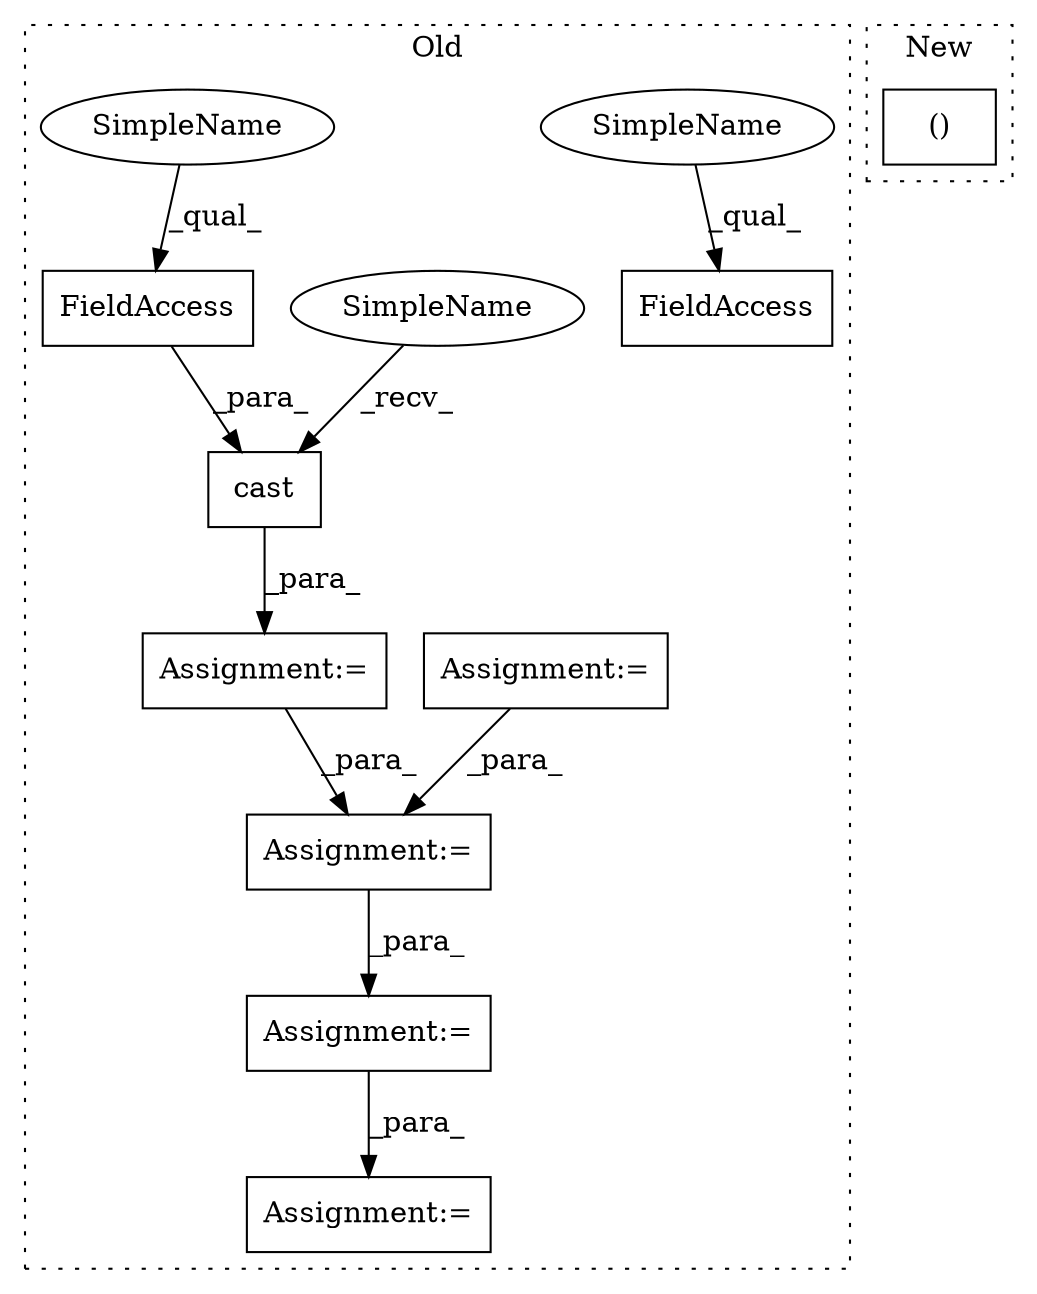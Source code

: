 digraph G {
subgraph cluster0 {
1 [label="cast" a="32" s="1413,1476" l="5,1" shape="box"];
3 [label="Assignment:=" a="7" s="1663" l="1" shape="box"];
4 [label="FieldAccess" a="22" s="1458" l="18" shape="box"];
5 [label="FieldAccess" a="22" s="1418" l="15" shape="box"];
6 [label="Assignment:=" a="7" s="1401" l="1" shape="box"];
7 [label="Assignment:=" a="7" s="1121" l="10" shape="box"];
8 [label="Assignment:=" a="7" s="1632" l="1" shape="box"];
9 [label="Assignment:=" a="7" s="1489" l="1" shape="box"];
10 [label="SimpleName" a="42" s="1418" l="10" shape="ellipse"];
11 [label="SimpleName" a="42" s="1402" l="10" shape="ellipse"];
12 [label="SimpleName" a="42" s="1458" l="10" shape="ellipse"];
label = "Old";
style="dotted";
}
subgraph cluster1 {
2 [label="()" a="106" s="1444" l="54" shape="box"];
label = "New";
style="dotted";
}
1 -> 6 [label="_para_"];
4 -> 1 [label="_para_"];
6 -> 9 [label="_para_"];
7 -> 9 [label="_para_"];
8 -> 3 [label="_para_"];
9 -> 8 [label="_para_"];
10 -> 5 [label="_qual_"];
11 -> 1 [label="_recv_"];
12 -> 4 [label="_qual_"];
}
